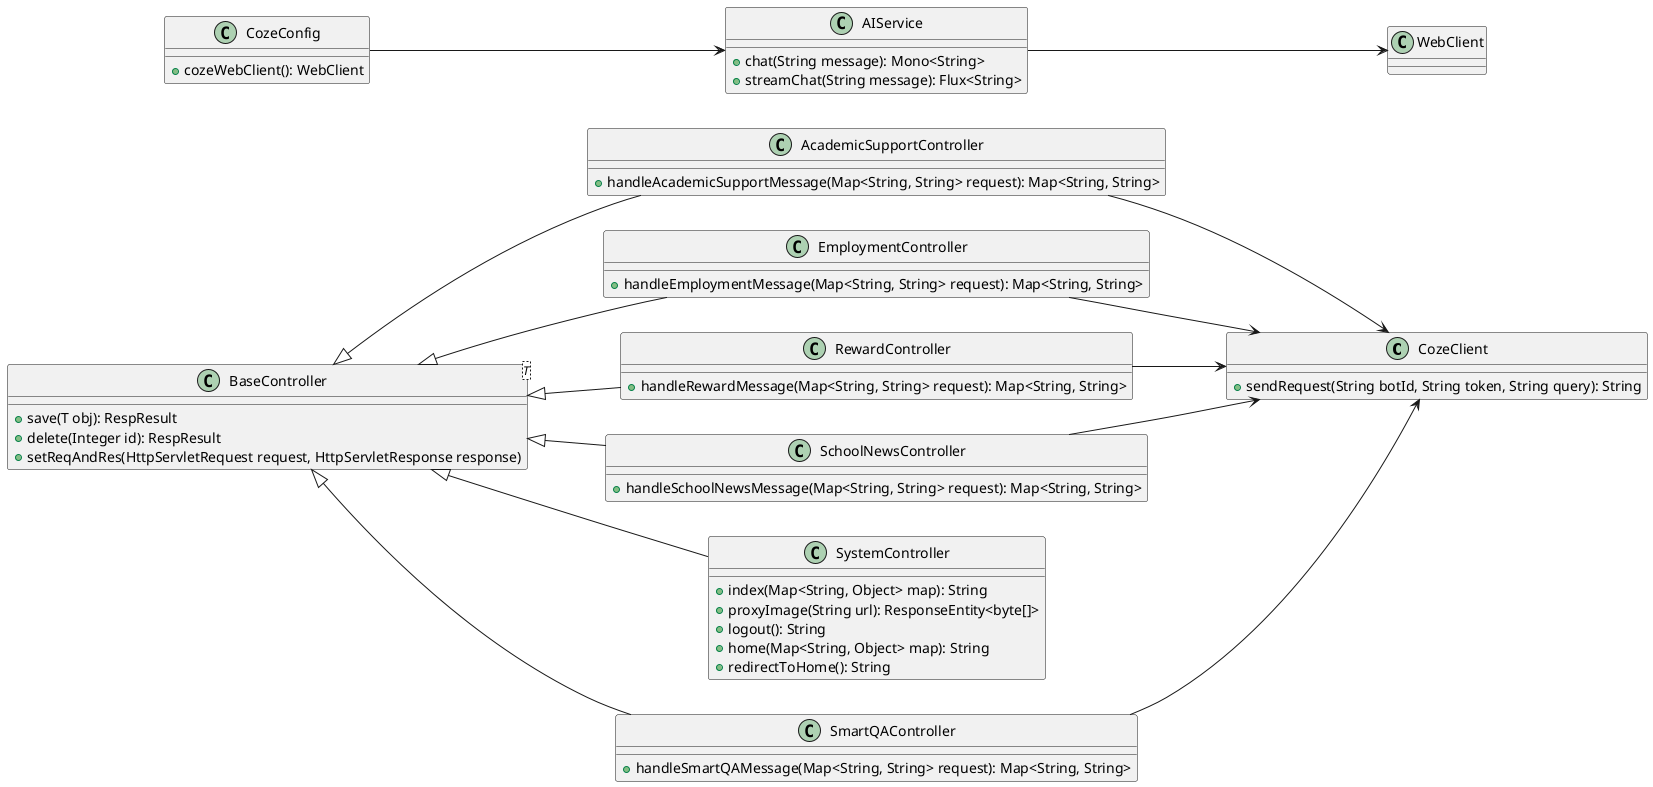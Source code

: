 @startuml
left to right direction


class CozeClient {
    +sendRequest(String botId, String token, String query): String
}

class BaseController<T> {
    +save(T obj): RespResult
    +delete(Integer id): RespResult
    +setReqAndRes(HttpServletRequest request, HttpServletResponse response)
}

class AcademicSupportController {
    +handleAcademicSupportMessage(Map<String, String> request): Map<String, String>
}

class EmploymentController {
    +handleEmploymentMessage(Map<String, String> request): Map<String, String>
}

class RewardController {
    +handleRewardMessage(Map<String, String> request): Map<String, String>
}

class SchoolNewsController {
    +handleSchoolNewsMessage(Map<String, String> request): Map<String, String>
}

class SystemController {
    +index(Map<String, Object> map): String
    +proxyImage(String url): ResponseEntity<byte[]>
    +logout(): String
    +home(Map<String, Object> map): String
    +redirectToHome(): String
}

class SmartQAController {
    +handleSmartQAMessage(Map<String, String> request): Map<String, String>
}

class CozeConfig {
    +cozeWebClient(): WebClient
}

class AIService {
    +chat(String message): Mono<String>
    +streamChat(String message): Flux<String>
}

BaseController <|-- AcademicSupportController
BaseController <|-- EmploymentController
BaseController <|-- RewardController
BaseController <|-- SchoolNewsController
BaseController <|-- SmartQAController
BaseController <|-- SystemController

CozeConfig --> AIService
AIService --> WebClient

AcademicSupportController --> CozeClient
EmploymentController --> CozeClient
RewardController --> CozeClient
SchoolNewsController --> CozeClient
SmartQAController --> CozeClient

@enduml